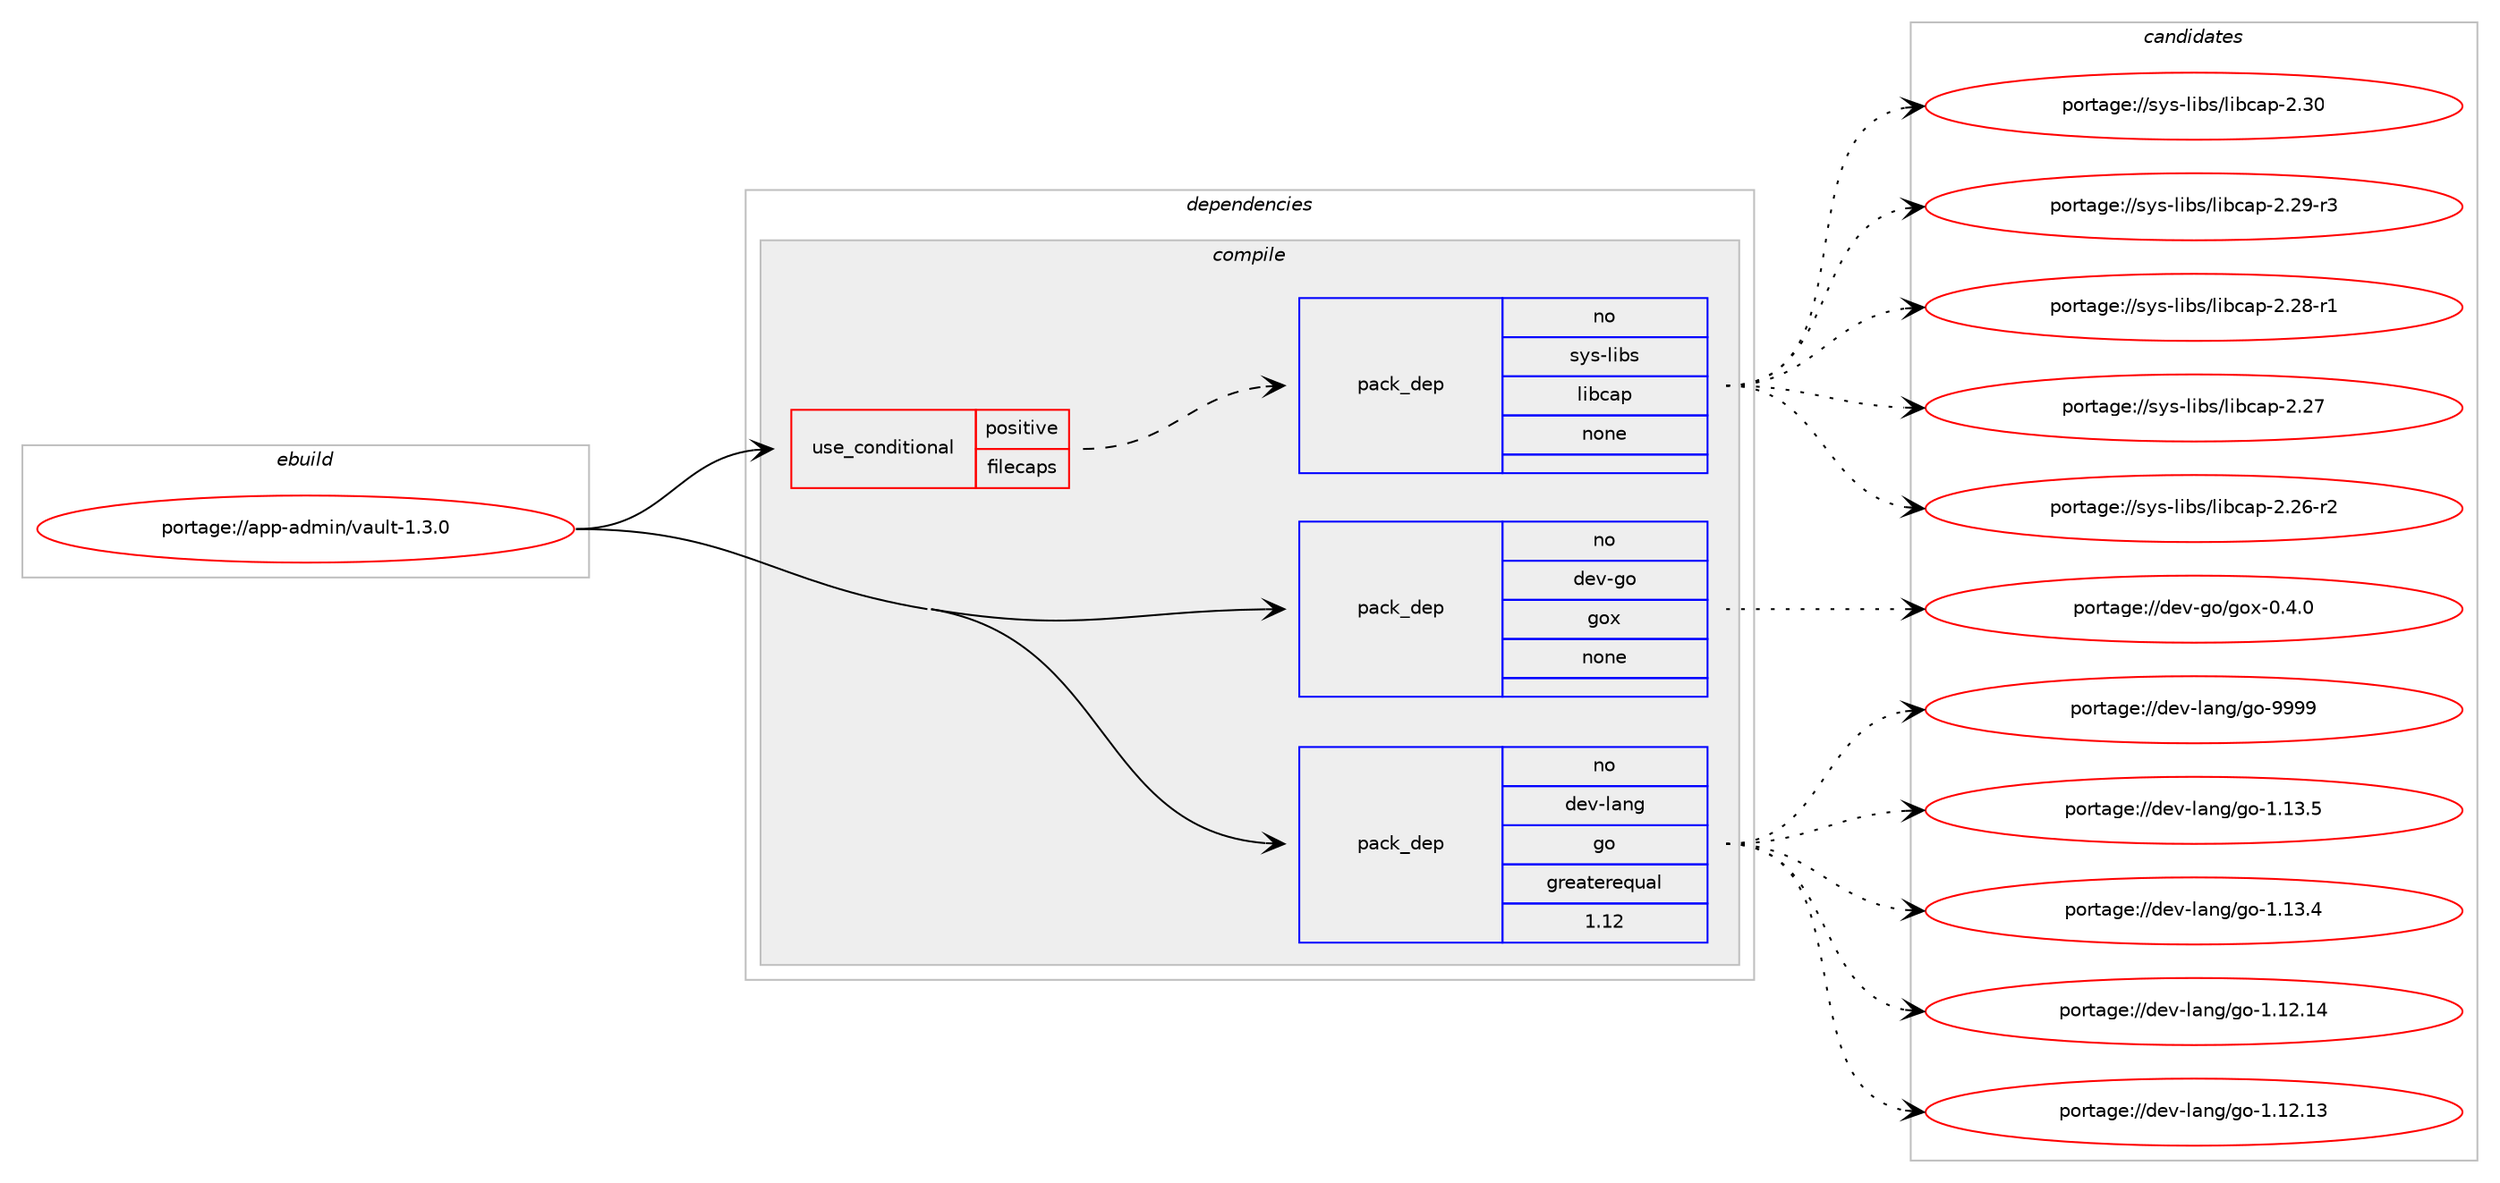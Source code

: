 digraph prolog {

# *************
# Graph options
# *************

newrank=true;
concentrate=true;
compound=true;
graph [rankdir=LR,fontname=Helvetica,fontsize=10,ranksep=1.5];#, ranksep=2.5, nodesep=0.2];
edge  [arrowhead=vee];
node  [fontname=Helvetica,fontsize=10];

# **********
# The ebuild
# **********

subgraph cluster_leftcol {
color=gray;
label=<<i>ebuild</i>>;
id [label="portage://app-admin/vault-1.3.0", color=red, width=4, href="../app-admin/vault-1.3.0.svg"];
}

# ****************
# The dependencies
# ****************

subgraph cluster_midcol {
color=gray;
label=<<i>dependencies</i>>;
subgraph cluster_compile {
fillcolor="#eeeeee";
style=filled;
label=<<i>compile</i>>;
subgraph cond153563 {
dependency650381 [label=<<TABLE BORDER="0" CELLBORDER="1" CELLSPACING="0" CELLPADDING="4"><TR><TD ROWSPAN="3" CELLPADDING="10">use_conditional</TD></TR><TR><TD>positive</TD></TR><TR><TD>filecaps</TD></TR></TABLE>>, shape=none, color=red];
subgraph pack488138 {
dependency650382 [label=<<TABLE BORDER="0" CELLBORDER="1" CELLSPACING="0" CELLPADDING="4" WIDTH="220"><TR><TD ROWSPAN="6" CELLPADDING="30">pack_dep</TD></TR><TR><TD WIDTH="110">no</TD></TR><TR><TD>sys-libs</TD></TR><TR><TD>libcap</TD></TR><TR><TD>none</TD></TR><TR><TD></TD></TR></TABLE>>, shape=none, color=blue];
}
dependency650381:e -> dependency650382:w [weight=20,style="dashed",arrowhead="vee"];
}
id:e -> dependency650381:w [weight=20,style="solid",arrowhead="vee"];
subgraph pack488139 {
dependency650383 [label=<<TABLE BORDER="0" CELLBORDER="1" CELLSPACING="0" CELLPADDING="4" WIDTH="220"><TR><TD ROWSPAN="6" CELLPADDING="30">pack_dep</TD></TR><TR><TD WIDTH="110">no</TD></TR><TR><TD>dev-go</TD></TR><TR><TD>gox</TD></TR><TR><TD>none</TD></TR><TR><TD></TD></TR></TABLE>>, shape=none, color=blue];
}
id:e -> dependency650383:w [weight=20,style="solid",arrowhead="vee"];
subgraph pack488140 {
dependency650384 [label=<<TABLE BORDER="0" CELLBORDER="1" CELLSPACING="0" CELLPADDING="4" WIDTH="220"><TR><TD ROWSPAN="6" CELLPADDING="30">pack_dep</TD></TR><TR><TD WIDTH="110">no</TD></TR><TR><TD>dev-lang</TD></TR><TR><TD>go</TD></TR><TR><TD>greaterequal</TD></TR><TR><TD>1.12</TD></TR></TABLE>>, shape=none, color=blue];
}
id:e -> dependency650384:w [weight=20,style="solid",arrowhead="vee"];
}
subgraph cluster_compileandrun {
fillcolor="#eeeeee";
style=filled;
label=<<i>compile and run</i>>;
}
subgraph cluster_run {
fillcolor="#eeeeee";
style=filled;
label=<<i>run</i>>;
}
}

# **************
# The candidates
# **************

subgraph cluster_choices {
rank=same;
color=gray;
label=<<i>candidates</i>>;

subgraph choice488138 {
color=black;
nodesep=1;
choice1151211154510810598115471081059899971124550465148 [label="portage://sys-libs/libcap-2.30", color=red, width=4,href="../sys-libs/libcap-2.30.svg"];
choice11512111545108105981154710810598999711245504650574511451 [label="portage://sys-libs/libcap-2.29-r3", color=red, width=4,href="../sys-libs/libcap-2.29-r3.svg"];
choice11512111545108105981154710810598999711245504650564511449 [label="portage://sys-libs/libcap-2.28-r1", color=red, width=4,href="../sys-libs/libcap-2.28-r1.svg"];
choice1151211154510810598115471081059899971124550465055 [label="portage://sys-libs/libcap-2.27", color=red, width=4,href="../sys-libs/libcap-2.27.svg"];
choice11512111545108105981154710810598999711245504650544511450 [label="portage://sys-libs/libcap-2.26-r2", color=red, width=4,href="../sys-libs/libcap-2.26-r2.svg"];
dependency650382:e -> choice1151211154510810598115471081059899971124550465148:w [style=dotted,weight="100"];
dependency650382:e -> choice11512111545108105981154710810598999711245504650574511451:w [style=dotted,weight="100"];
dependency650382:e -> choice11512111545108105981154710810598999711245504650564511449:w [style=dotted,weight="100"];
dependency650382:e -> choice1151211154510810598115471081059899971124550465055:w [style=dotted,weight="100"];
dependency650382:e -> choice11512111545108105981154710810598999711245504650544511450:w [style=dotted,weight="100"];
}
subgraph choice488139 {
color=black;
nodesep=1;
choice1001011184510311147103111120454846524648 [label="portage://dev-go/gox-0.4.0", color=red, width=4,href="../dev-go/gox-0.4.0.svg"];
dependency650383:e -> choice1001011184510311147103111120454846524648:w [style=dotted,weight="100"];
}
subgraph choice488140 {
color=black;
nodesep=1;
choice1001011184510897110103471031114557575757 [label="portage://dev-lang/go-9999", color=red, width=4,href="../dev-lang/go-9999.svg"];
choice10010111845108971101034710311145494649514653 [label="portage://dev-lang/go-1.13.5", color=red, width=4,href="../dev-lang/go-1.13.5.svg"];
choice10010111845108971101034710311145494649514652 [label="portage://dev-lang/go-1.13.4", color=red, width=4,href="../dev-lang/go-1.13.4.svg"];
choice1001011184510897110103471031114549464950464952 [label="portage://dev-lang/go-1.12.14", color=red, width=4,href="../dev-lang/go-1.12.14.svg"];
choice1001011184510897110103471031114549464950464951 [label="portage://dev-lang/go-1.12.13", color=red, width=4,href="../dev-lang/go-1.12.13.svg"];
dependency650384:e -> choice1001011184510897110103471031114557575757:w [style=dotted,weight="100"];
dependency650384:e -> choice10010111845108971101034710311145494649514653:w [style=dotted,weight="100"];
dependency650384:e -> choice10010111845108971101034710311145494649514652:w [style=dotted,weight="100"];
dependency650384:e -> choice1001011184510897110103471031114549464950464952:w [style=dotted,weight="100"];
dependency650384:e -> choice1001011184510897110103471031114549464950464951:w [style=dotted,weight="100"];
}
}

}
